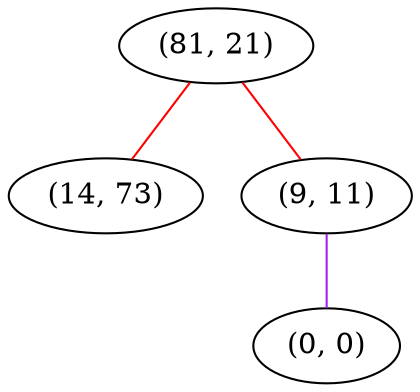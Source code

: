 graph "" {
"(81, 21)";
"(14, 73)";
"(9, 11)";
"(0, 0)";
"(81, 21)" -- "(14, 73)"  [color=red, key=0, weight=1];
"(81, 21)" -- "(9, 11)"  [color=red, key=0, weight=1];
"(9, 11)" -- "(0, 0)"  [color=purple, key=0, weight=4];
}
